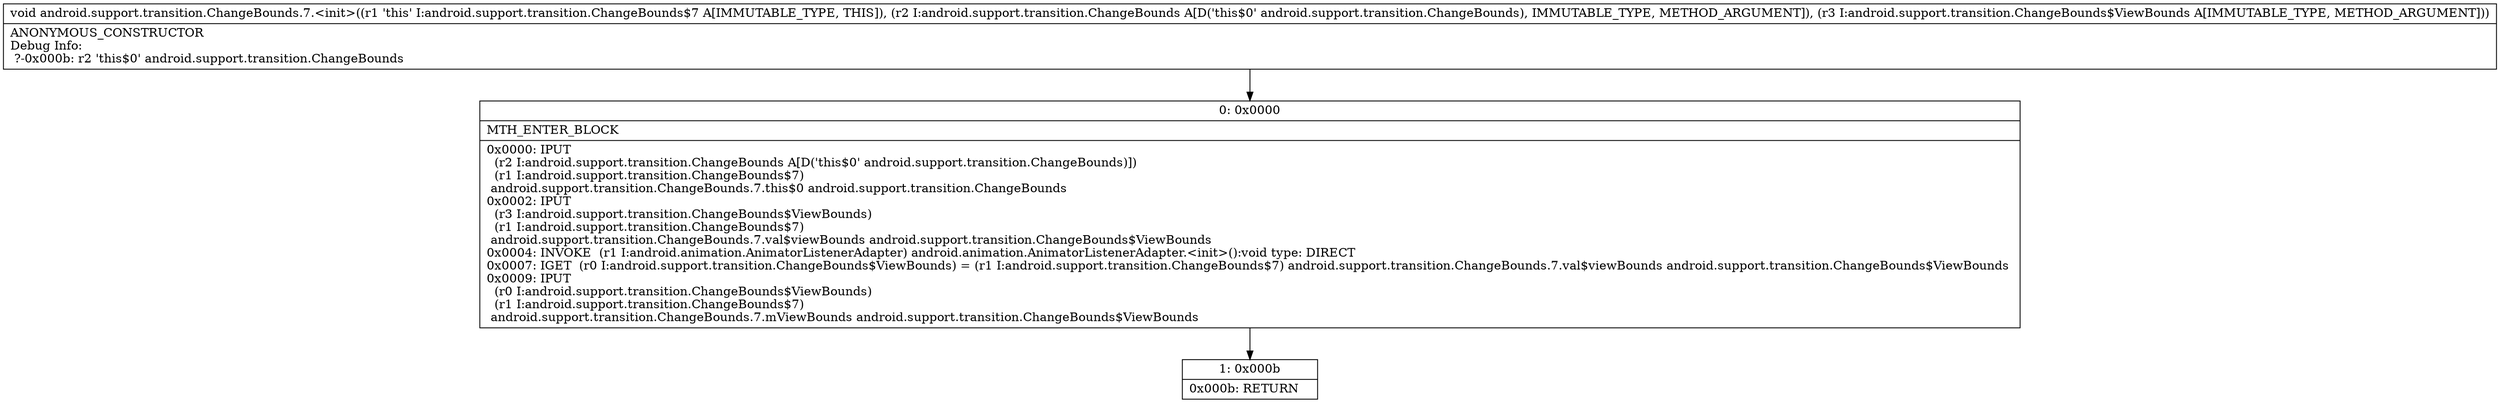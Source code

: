 digraph "CFG forandroid.support.transition.ChangeBounds.7.\<init\>(Landroid\/support\/transition\/ChangeBounds;Landroid\/support\/transition\/ChangeBounds$ViewBounds;)V" {
Node_0 [shape=record,label="{0\:\ 0x0000|MTH_ENTER_BLOCK\l|0x0000: IPUT  \l  (r2 I:android.support.transition.ChangeBounds A[D('this$0' android.support.transition.ChangeBounds)])\l  (r1 I:android.support.transition.ChangeBounds$7)\l android.support.transition.ChangeBounds.7.this$0 android.support.transition.ChangeBounds \l0x0002: IPUT  \l  (r3 I:android.support.transition.ChangeBounds$ViewBounds)\l  (r1 I:android.support.transition.ChangeBounds$7)\l android.support.transition.ChangeBounds.7.val$viewBounds android.support.transition.ChangeBounds$ViewBounds \l0x0004: INVOKE  (r1 I:android.animation.AnimatorListenerAdapter) android.animation.AnimatorListenerAdapter.\<init\>():void type: DIRECT \l0x0007: IGET  (r0 I:android.support.transition.ChangeBounds$ViewBounds) = (r1 I:android.support.transition.ChangeBounds$7) android.support.transition.ChangeBounds.7.val$viewBounds android.support.transition.ChangeBounds$ViewBounds \l0x0009: IPUT  \l  (r0 I:android.support.transition.ChangeBounds$ViewBounds)\l  (r1 I:android.support.transition.ChangeBounds$7)\l android.support.transition.ChangeBounds.7.mViewBounds android.support.transition.ChangeBounds$ViewBounds \l}"];
Node_1 [shape=record,label="{1\:\ 0x000b|0x000b: RETURN   \l}"];
MethodNode[shape=record,label="{void android.support.transition.ChangeBounds.7.\<init\>((r1 'this' I:android.support.transition.ChangeBounds$7 A[IMMUTABLE_TYPE, THIS]), (r2 I:android.support.transition.ChangeBounds A[D('this$0' android.support.transition.ChangeBounds), IMMUTABLE_TYPE, METHOD_ARGUMENT]), (r3 I:android.support.transition.ChangeBounds$ViewBounds A[IMMUTABLE_TYPE, METHOD_ARGUMENT]))  | ANONYMOUS_CONSTRUCTOR\lDebug Info:\l  ?\-0x000b: r2 'this$0' android.support.transition.ChangeBounds\l}"];
MethodNode -> Node_0;
Node_0 -> Node_1;
}

